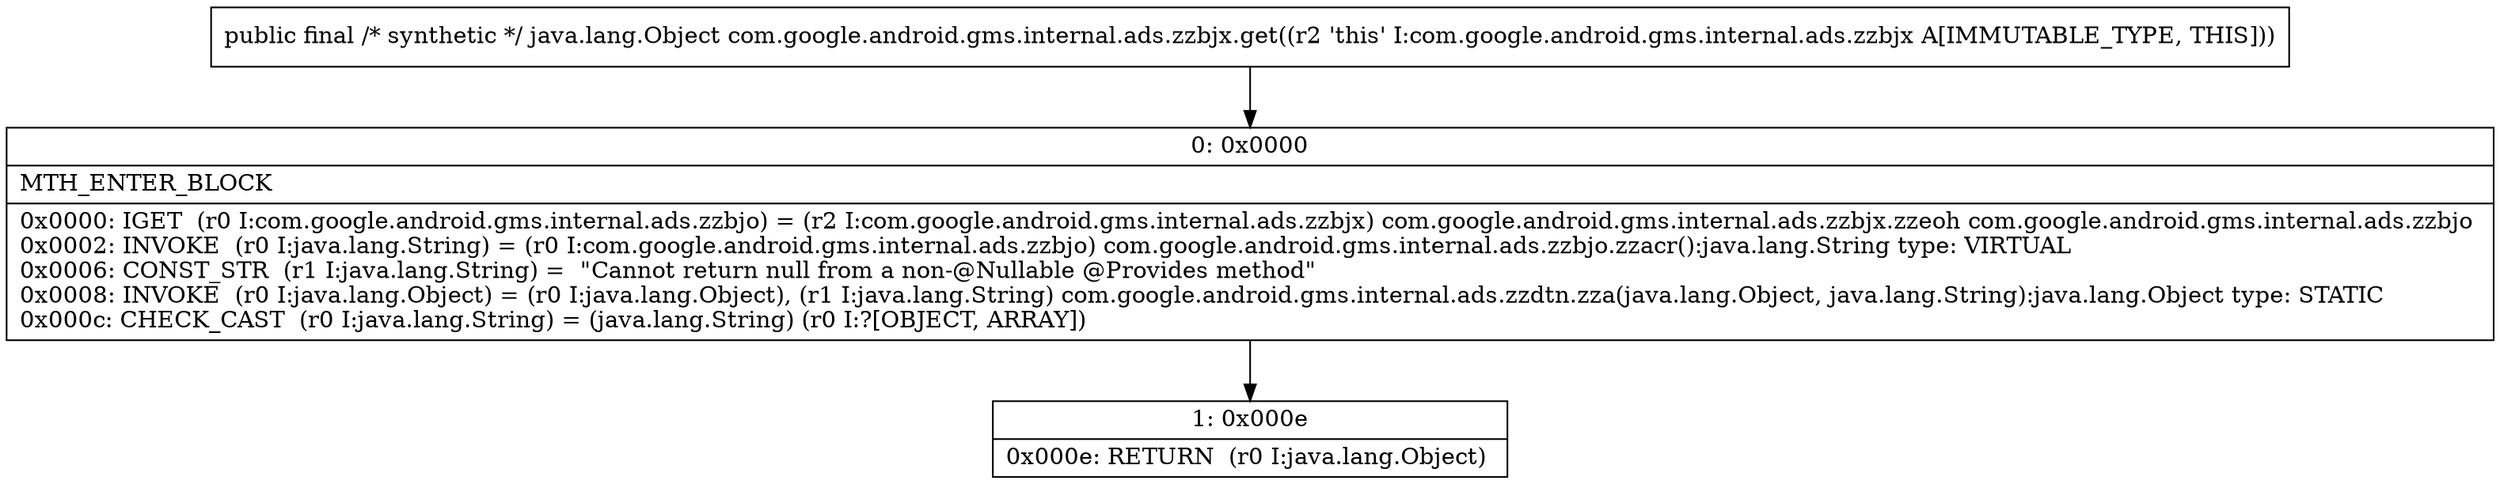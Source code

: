 digraph "CFG forcom.google.android.gms.internal.ads.zzbjx.get()Ljava\/lang\/Object;" {
Node_0 [shape=record,label="{0\:\ 0x0000|MTH_ENTER_BLOCK\l|0x0000: IGET  (r0 I:com.google.android.gms.internal.ads.zzbjo) = (r2 I:com.google.android.gms.internal.ads.zzbjx) com.google.android.gms.internal.ads.zzbjx.zzeoh com.google.android.gms.internal.ads.zzbjo \l0x0002: INVOKE  (r0 I:java.lang.String) = (r0 I:com.google.android.gms.internal.ads.zzbjo) com.google.android.gms.internal.ads.zzbjo.zzacr():java.lang.String type: VIRTUAL \l0x0006: CONST_STR  (r1 I:java.lang.String) =  \"Cannot return null from a non\-@Nullable @Provides method\" \l0x0008: INVOKE  (r0 I:java.lang.Object) = (r0 I:java.lang.Object), (r1 I:java.lang.String) com.google.android.gms.internal.ads.zzdtn.zza(java.lang.Object, java.lang.String):java.lang.Object type: STATIC \l0x000c: CHECK_CAST  (r0 I:java.lang.String) = (java.lang.String) (r0 I:?[OBJECT, ARRAY]) \l}"];
Node_1 [shape=record,label="{1\:\ 0x000e|0x000e: RETURN  (r0 I:java.lang.Object) \l}"];
MethodNode[shape=record,label="{public final \/* synthetic *\/ java.lang.Object com.google.android.gms.internal.ads.zzbjx.get((r2 'this' I:com.google.android.gms.internal.ads.zzbjx A[IMMUTABLE_TYPE, THIS])) }"];
MethodNode -> Node_0;
Node_0 -> Node_1;
}

